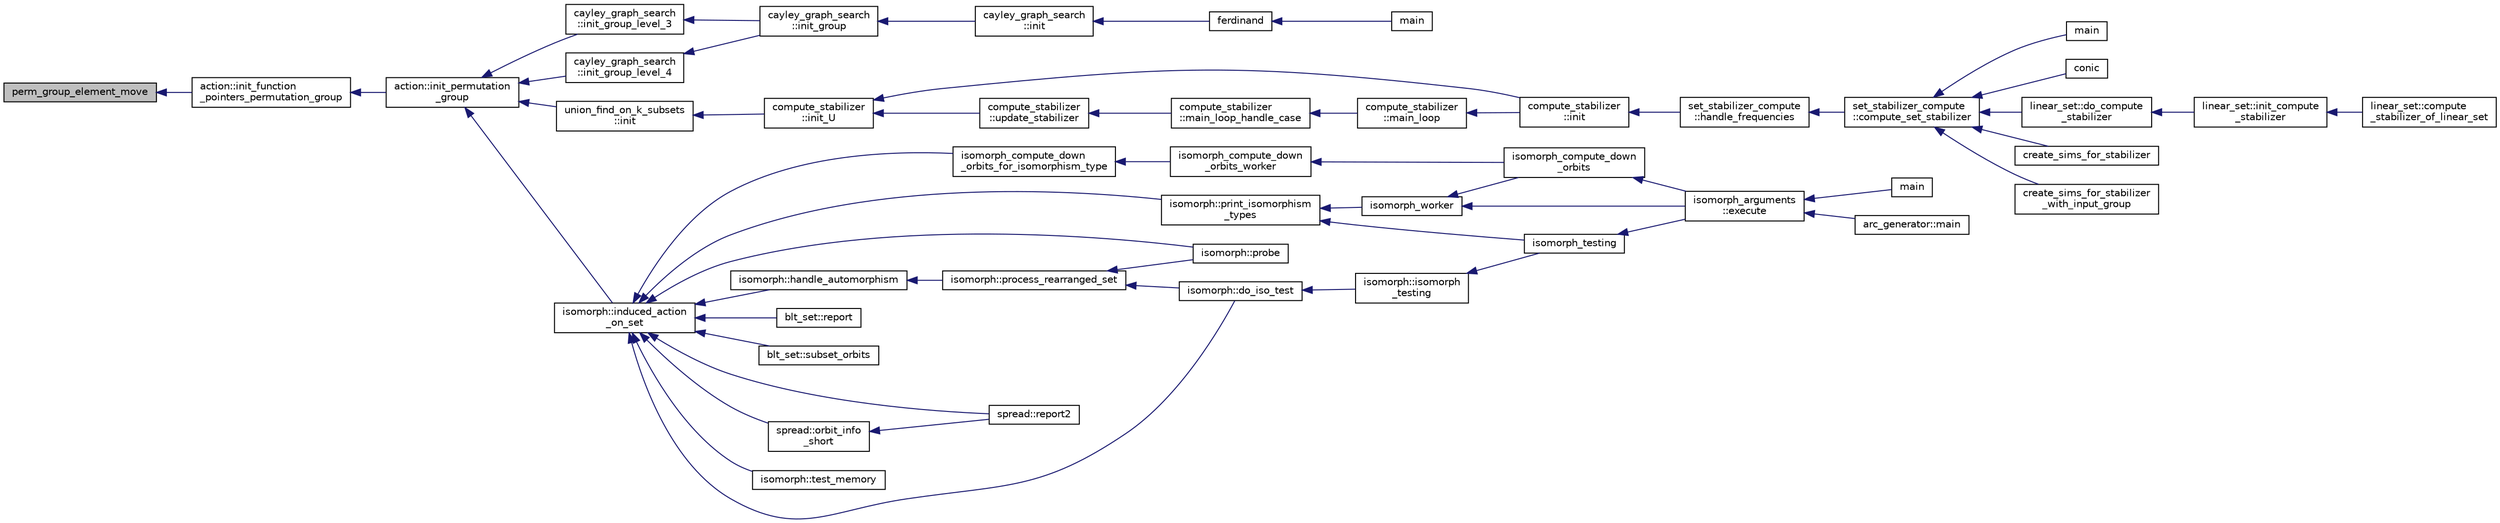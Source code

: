 digraph "perm_group_element_move"
{
  edge [fontname="Helvetica",fontsize="10",labelfontname="Helvetica",labelfontsize="10"];
  node [fontname="Helvetica",fontsize="10",shape=record];
  rankdir="LR";
  Node8212 [label="perm_group_element_move",height=0.2,width=0.4,color="black", fillcolor="grey75", style="filled", fontcolor="black"];
  Node8212 -> Node8213 [dir="back",color="midnightblue",fontsize="10",style="solid",fontname="Helvetica"];
  Node8213 [label="action::init_function\l_pointers_permutation_group",height=0.2,width=0.4,color="black", fillcolor="white", style="filled",URL="$d2/d86/classaction.html#a8e6cd4aa446047edbebe7e0702dc1f17"];
  Node8213 -> Node8214 [dir="back",color="midnightblue",fontsize="10",style="solid",fontname="Helvetica"];
  Node8214 [label="action::init_permutation\l_group",height=0.2,width=0.4,color="black", fillcolor="white", style="filled",URL="$d2/d86/classaction.html#a339bbfc596572ec88071c5f5e0ce3f41"];
  Node8214 -> Node8215 [dir="back",color="midnightblue",fontsize="10",style="solid",fontname="Helvetica"];
  Node8215 [label="cayley_graph_search\l::init_group_level_3",height=0.2,width=0.4,color="black", fillcolor="white", style="filled",URL="$de/dae/classcayley__graph__search.html#a7c936e674e8ea64597fa37ae5aa71c71"];
  Node8215 -> Node8216 [dir="back",color="midnightblue",fontsize="10",style="solid",fontname="Helvetica"];
  Node8216 [label="cayley_graph_search\l::init_group",height=0.2,width=0.4,color="black", fillcolor="white", style="filled",URL="$de/dae/classcayley__graph__search.html#adbce2e517a8ed979f53e8aeb043cf4ca"];
  Node8216 -> Node8217 [dir="back",color="midnightblue",fontsize="10",style="solid",fontname="Helvetica"];
  Node8217 [label="cayley_graph_search\l::init",height=0.2,width=0.4,color="black", fillcolor="white", style="filled",URL="$de/dae/classcayley__graph__search.html#add9c6434abeaebac4a07bc03cb21672d"];
  Node8217 -> Node8218 [dir="back",color="midnightblue",fontsize="10",style="solid",fontname="Helvetica"];
  Node8218 [label="ferdinand",height=0.2,width=0.4,color="black", fillcolor="white", style="filled",URL="$da/df3/ferdinand_8_c.html#a322b57727d23cf5a0932f11c30ea18d9"];
  Node8218 -> Node8219 [dir="back",color="midnightblue",fontsize="10",style="solid",fontname="Helvetica"];
  Node8219 [label="main",height=0.2,width=0.4,color="black", fillcolor="white", style="filled",URL="$da/df3/ferdinand_8_c.html#a3c04138a5bfe5d72780bb7e82a18e627"];
  Node8214 -> Node8220 [dir="back",color="midnightblue",fontsize="10",style="solid",fontname="Helvetica"];
  Node8220 [label="cayley_graph_search\l::init_group_level_4",height=0.2,width=0.4,color="black", fillcolor="white", style="filled",URL="$de/dae/classcayley__graph__search.html#a6593f90cd91bea8c23fe71acca05655e"];
  Node8220 -> Node8216 [dir="back",color="midnightblue",fontsize="10",style="solid",fontname="Helvetica"];
  Node8214 -> Node8221 [dir="back",color="midnightblue",fontsize="10",style="solid",fontname="Helvetica"];
  Node8221 [label="union_find_on_k_subsets\l::init",height=0.2,width=0.4,color="black", fillcolor="white", style="filled",URL="$d3/d1b/classunion__find__on__k__subsets.html#aad0de310a8e8df1ff78ee2eaf3ec1e54"];
  Node8221 -> Node8222 [dir="back",color="midnightblue",fontsize="10",style="solid",fontname="Helvetica"];
  Node8222 [label="compute_stabilizer\l::init_U",height=0.2,width=0.4,color="black", fillcolor="white", style="filled",URL="$d8/d30/classcompute__stabilizer.html#a00de428b9934e9a55157eff6c43d64d0"];
  Node8222 -> Node8223 [dir="back",color="midnightblue",fontsize="10",style="solid",fontname="Helvetica"];
  Node8223 [label="compute_stabilizer\l::init",height=0.2,width=0.4,color="black", fillcolor="white", style="filled",URL="$d8/d30/classcompute__stabilizer.html#a36a1729430f317a65559220a8206a7d7"];
  Node8223 -> Node8224 [dir="back",color="midnightblue",fontsize="10",style="solid",fontname="Helvetica"];
  Node8224 [label="set_stabilizer_compute\l::handle_frequencies",height=0.2,width=0.4,color="black", fillcolor="white", style="filled",URL="$d8/dc6/classset__stabilizer__compute.html#a247c31bc3f19f22dadbfd7607cbaaa78"];
  Node8224 -> Node8225 [dir="back",color="midnightblue",fontsize="10",style="solid",fontname="Helvetica"];
  Node8225 [label="set_stabilizer_compute\l::compute_set_stabilizer",height=0.2,width=0.4,color="black", fillcolor="white", style="filled",URL="$d8/dc6/classset__stabilizer__compute.html#ad4f92074322e98c7cd0ed5d4f8486b76"];
  Node8225 -> Node8226 [dir="back",color="midnightblue",fontsize="10",style="solid",fontname="Helvetica"];
  Node8226 [label="main",height=0.2,width=0.4,color="black", fillcolor="white", style="filled",URL="$db/d67/test__hyperoval_8_c.html#a3c04138a5bfe5d72780bb7e82a18e627"];
  Node8225 -> Node8227 [dir="back",color="midnightblue",fontsize="10",style="solid",fontname="Helvetica"];
  Node8227 [label="conic",height=0.2,width=0.4,color="black", fillcolor="white", style="filled",URL="$d4/de8/conic_8_c.html#a96def9474b981a9d5831a9b48d85d652"];
  Node8225 -> Node8228 [dir="back",color="midnightblue",fontsize="10",style="solid",fontname="Helvetica"];
  Node8228 [label="linear_set::do_compute\l_stabilizer",height=0.2,width=0.4,color="black", fillcolor="white", style="filled",URL="$dd/d86/classlinear__set.html#ae8f58ded28fb5370f4459cca42b7463b"];
  Node8228 -> Node8229 [dir="back",color="midnightblue",fontsize="10",style="solid",fontname="Helvetica"];
  Node8229 [label="linear_set::init_compute\l_stabilizer",height=0.2,width=0.4,color="black", fillcolor="white", style="filled",URL="$dd/d86/classlinear__set.html#a0cc3eaec1896fdc977b62e94623b055b"];
  Node8229 -> Node8230 [dir="back",color="midnightblue",fontsize="10",style="solid",fontname="Helvetica"];
  Node8230 [label="linear_set::compute\l_stabilizer_of_linear_set",height=0.2,width=0.4,color="black", fillcolor="white", style="filled",URL="$dd/d86/classlinear__set.html#a098a133edfbaae0fd347a69c50bdbee2"];
  Node8225 -> Node8231 [dir="back",color="midnightblue",fontsize="10",style="solid",fontname="Helvetica"];
  Node8231 [label="create_sims_for_stabilizer",height=0.2,width=0.4,color="black", fillcolor="white", style="filled",URL="$d0/d76/tl__algebra__and__number__theory_8h.html#af2c67d225072549409be710ac3cd30f8"];
  Node8225 -> Node8232 [dir="back",color="midnightblue",fontsize="10",style="solid",fontname="Helvetica"];
  Node8232 [label="create_sims_for_stabilizer\l_with_input_group",height=0.2,width=0.4,color="black", fillcolor="white", style="filled",URL="$d0/d76/tl__algebra__and__number__theory_8h.html#af5482567a8d6ba5c2fe593bf6f7f9a0f"];
  Node8222 -> Node8233 [dir="back",color="midnightblue",fontsize="10",style="solid",fontname="Helvetica"];
  Node8233 [label="compute_stabilizer\l::update_stabilizer",height=0.2,width=0.4,color="black", fillcolor="white", style="filled",URL="$d8/d30/classcompute__stabilizer.html#a9d7978a6326dc7f0935f557f0828ed8e"];
  Node8233 -> Node8234 [dir="back",color="midnightblue",fontsize="10",style="solid",fontname="Helvetica"];
  Node8234 [label="compute_stabilizer\l::main_loop_handle_case",height=0.2,width=0.4,color="black", fillcolor="white", style="filled",URL="$d8/d30/classcompute__stabilizer.html#a040fb5c6ad50133c5a16a35ed5b2ecc4"];
  Node8234 -> Node8235 [dir="back",color="midnightblue",fontsize="10",style="solid",fontname="Helvetica"];
  Node8235 [label="compute_stabilizer\l::main_loop",height=0.2,width=0.4,color="black", fillcolor="white", style="filled",URL="$d8/d30/classcompute__stabilizer.html#ae8615a28e0494704450689b6ea0b7ca2"];
  Node8235 -> Node8223 [dir="back",color="midnightblue",fontsize="10",style="solid",fontname="Helvetica"];
  Node8214 -> Node8236 [dir="back",color="midnightblue",fontsize="10",style="solid",fontname="Helvetica"];
  Node8236 [label="isomorph::induced_action\l_on_set",height=0.2,width=0.4,color="black", fillcolor="white", style="filled",URL="$d3/d5f/classisomorph.html#a66a62f79a0f877b889ec5bd0c79392f1"];
  Node8236 -> Node8237 [dir="back",color="midnightblue",fontsize="10",style="solid",fontname="Helvetica"];
  Node8237 [label="blt_set::report",height=0.2,width=0.4,color="black", fillcolor="white", style="filled",URL="$d1/d3d/classblt__set.html#a6b19f88bd2b92ebfba7e7c362eb9065c"];
  Node8236 -> Node8238 [dir="back",color="midnightblue",fontsize="10",style="solid",fontname="Helvetica"];
  Node8238 [label="blt_set::subset_orbits",height=0.2,width=0.4,color="black", fillcolor="white", style="filled",URL="$d1/d3d/classblt__set.html#af8f79fc4346244acfa0e2c2d23c36993"];
  Node8236 -> Node8239 [dir="back",color="midnightblue",fontsize="10",style="solid",fontname="Helvetica"];
  Node8239 [label="spread::report2",height=0.2,width=0.4,color="black", fillcolor="white", style="filled",URL="$da/dc1/classspread.html#a543a79e4e7306af291584f53dacbfdd8"];
  Node8236 -> Node8240 [dir="back",color="midnightblue",fontsize="10",style="solid",fontname="Helvetica"];
  Node8240 [label="spread::orbit_info\l_short",height=0.2,width=0.4,color="black", fillcolor="white", style="filled",URL="$da/dc1/classspread.html#a24795f879a815d7e4480a72395711aef"];
  Node8240 -> Node8239 [dir="back",color="midnightblue",fontsize="10",style="solid",fontname="Helvetica"];
  Node8236 -> Node8241 [dir="back",color="midnightblue",fontsize="10",style="solid",fontname="Helvetica"];
  Node8241 [label="isomorph::test_memory",height=0.2,width=0.4,color="black", fillcolor="white", style="filled",URL="$d3/d5f/classisomorph.html#a27877043c77db8e85e8fa7d5c43845b0"];
  Node8236 -> Node8242 [dir="back",color="midnightblue",fontsize="10",style="solid",fontname="Helvetica"];
  Node8242 [label="isomorph::print_isomorphism\l_types",height=0.2,width=0.4,color="black", fillcolor="white", style="filled",URL="$d3/d5f/classisomorph.html#abbcd12f6434585951a5532d0b2467a00"];
  Node8242 -> Node8243 [dir="back",color="midnightblue",fontsize="10",style="solid",fontname="Helvetica"];
  Node8243 [label="isomorph_testing",height=0.2,width=0.4,color="black", fillcolor="white", style="filled",URL="$d4/d7e/isomorph__global_8_c.html#a5a73cbe9f89c4727f086482ee2d238f9"];
  Node8243 -> Node8244 [dir="back",color="midnightblue",fontsize="10",style="solid",fontname="Helvetica"];
  Node8244 [label="isomorph_arguments\l::execute",height=0.2,width=0.4,color="black", fillcolor="white", style="filled",URL="$d5/de4/classisomorph__arguments.html#aa85e472d14906abdd5672dc66027583e"];
  Node8244 -> Node8245 [dir="back",color="midnightblue",fontsize="10",style="solid",fontname="Helvetica"];
  Node8245 [label="main",height=0.2,width=0.4,color="black", fillcolor="white", style="filled",URL="$d1/d5e/blt__main_8_c.html#a217dbf8b442f20279ea00b898af96f52"];
  Node8244 -> Node8246 [dir="back",color="midnightblue",fontsize="10",style="solid",fontname="Helvetica"];
  Node8246 [label="arc_generator::main",height=0.2,width=0.4,color="black", fillcolor="white", style="filled",URL="$d4/d21/classarc__generator.html#ad80140b51b165dad1fe6ab232be7829a"];
  Node8242 -> Node8247 [dir="back",color="midnightblue",fontsize="10",style="solid",fontname="Helvetica"];
  Node8247 [label="isomorph_worker",height=0.2,width=0.4,color="black", fillcolor="white", style="filled",URL="$d4/d7e/isomorph__global_8_c.html#ace3bb6ec719b02a35534309d4d3fe99a"];
  Node8247 -> Node8244 [dir="back",color="midnightblue",fontsize="10",style="solid",fontname="Helvetica"];
  Node8247 -> Node8248 [dir="back",color="midnightblue",fontsize="10",style="solid",fontname="Helvetica"];
  Node8248 [label="isomorph_compute_down\l_orbits",height=0.2,width=0.4,color="black", fillcolor="white", style="filled",URL="$d4/d7e/isomorph__global_8_c.html#a3613cea19158edd30958c4edecd97d53"];
  Node8248 -> Node8244 [dir="back",color="midnightblue",fontsize="10",style="solid",fontname="Helvetica"];
  Node8236 -> Node8249 [dir="back",color="midnightblue",fontsize="10",style="solid",fontname="Helvetica"];
  Node8249 [label="isomorph_compute_down\l_orbits_for_isomorphism_type",height=0.2,width=0.4,color="black", fillcolor="white", style="filled",URL="$d4/d7e/isomorph__global_8_c.html#a13519b3a5d3b5ceb26b4bec6736b0086"];
  Node8249 -> Node8250 [dir="back",color="midnightblue",fontsize="10",style="solid",fontname="Helvetica"];
  Node8250 [label="isomorph_compute_down\l_orbits_worker",height=0.2,width=0.4,color="black", fillcolor="white", style="filled",URL="$d4/d7e/isomorph__global_8_c.html#a4edf4a833ce5638a3d58cfae1c702b37"];
  Node8250 -> Node8248 [dir="back",color="midnightblue",fontsize="10",style="solid",fontname="Helvetica"];
  Node8236 -> Node8251 [dir="back",color="midnightblue",fontsize="10",style="solid",fontname="Helvetica"];
  Node8251 [label="isomorph::probe",height=0.2,width=0.4,color="black", fillcolor="white", style="filled",URL="$d3/d5f/classisomorph.html#a9cb6fed7b6ac639d886b117a1f454441"];
  Node8236 -> Node8252 [dir="back",color="midnightblue",fontsize="10",style="solid",fontname="Helvetica"];
  Node8252 [label="isomorph::do_iso_test",height=0.2,width=0.4,color="black", fillcolor="white", style="filled",URL="$d3/d5f/classisomorph.html#a51fc3bf5cc3a99282a489b2df37ee24e"];
  Node8252 -> Node8253 [dir="back",color="midnightblue",fontsize="10",style="solid",fontname="Helvetica"];
  Node8253 [label="isomorph::isomorph\l_testing",height=0.2,width=0.4,color="black", fillcolor="white", style="filled",URL="$d3/d5f/classisomorph.html#ad7945ec94ba0ba16953482edfaa4da6e"];
  Node8253 -> Node8243 [dir="back",color="midnightblue",fontsize="10",style="solid",fontname="Helvetica"];
  Node8236 -> Node8254 [dir="back",color="midnightblue",fontsize="10",style="solid",fontname="Helvetica"];
  Node8254 [label="isomorph::handle_automorphism",height=0.2,width=0.4,color="black", fillcolor="white", style="filled",URL="$d3/d5f/classisomorph.html#a95e0ae39f992234f7cbeb6f1d57d82df"];
  Node8254 -> Node8255 [dir="back",color="midnightblue",fontsize="10",style="solid",fontname="Helvetica"];
  Node8255 [label="isomorph::process_rearranged_set",height=0.2,width=0.4,color="black", fillcolor="white", style="filled",URL="$d3/d5f/classisomorph.html#a7767fd5f1da6dfd7f93810be99ba4ab6"];
  Node8255 -> Node8251 [dir="back",color="midnightblue",fontsize="10",style="solid",fontname="Helvetica"];
  Node8255 -> Node8252 [dir="back",color="midnightblue",fontsize="10",style="solid",fontname="Helvetica"];
}
